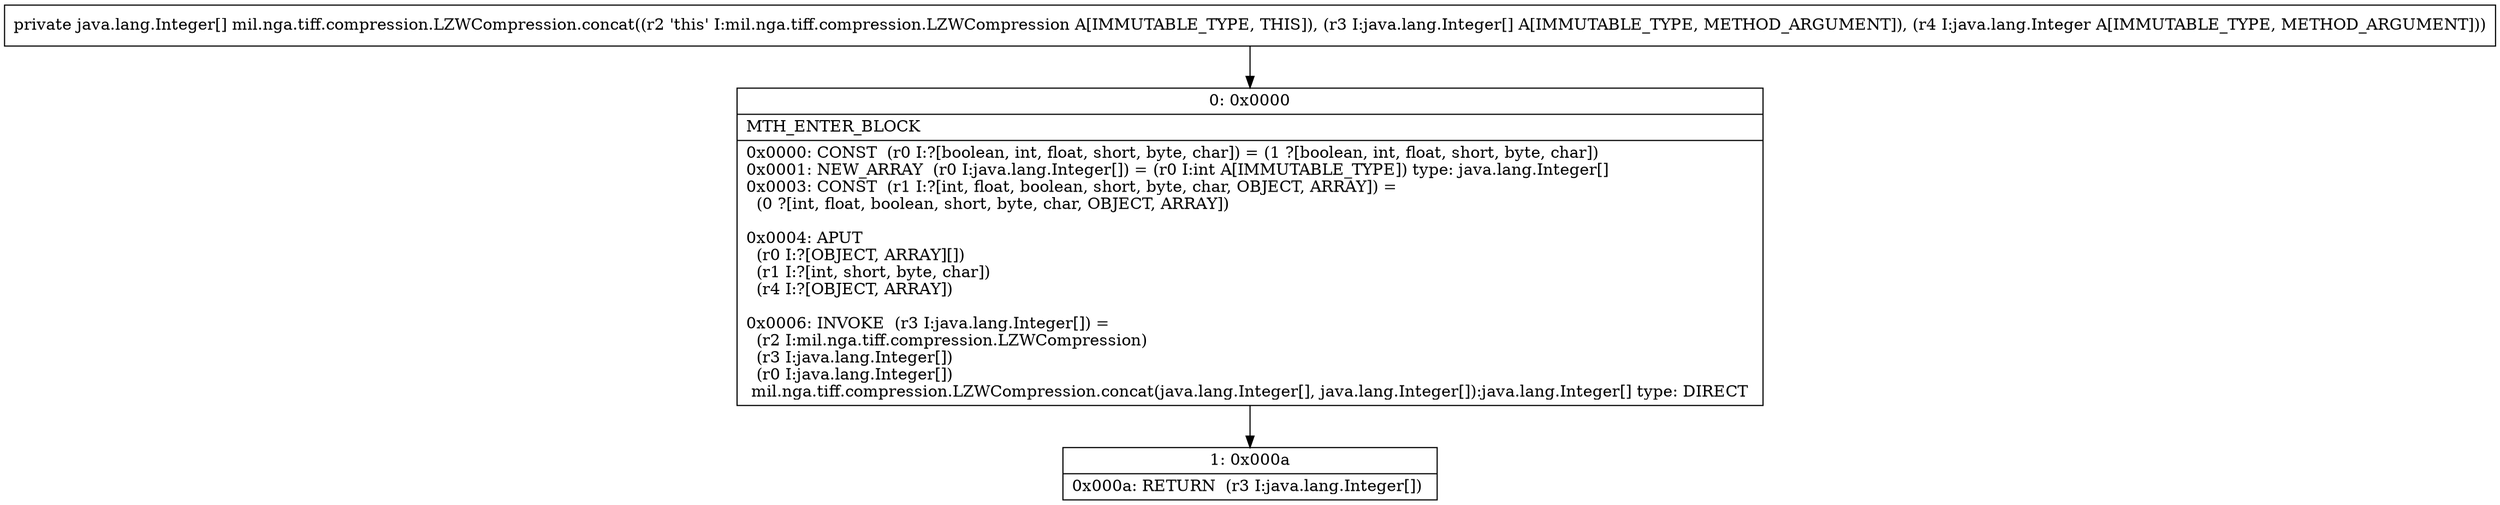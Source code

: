 digraph "CFG formil.nga.tiff.compression.LZWCompression.concat([Ljava\/lang\/Integer;Ljava\/lang\/Integer;)[Ljava\/lang\/Integer;" {
Node_0 [shape=record,label="{0\:\ 0x0000|MTH_ENTER_BLOCK\l|0x0000: CONST  (r0 I:?[boolean, int, float, short, byte, char]) = (1 ?[boolean, int, float, short, byte, char]) \l0x0001: NEW_ARRAY  (r0 I:java.lang.Integer[]) = (r0 I:int A[IMMUTABLE_TYPE]) type: java.lang.Integer[] \l0x0003: CONST  (r1 I:?[int, float, boolean, short, byte, char, OBJECT, ARRAY]) = \l  (0 ?[int, float, boolean, short, byte, char, OBJECT, ARRAY])\l \l0x0004: APUT  \l  (r0 I:?[OBJECT, ARRAY][])\l  (r1 I:?[int, short, byte, char])\l  (r4 I:?[OBJECT, ARRAY])\l \l0x0006: INVOKE  (r3 I:java.lang.Integer[]) = \l  (r2 I:mil.nga.tiff.compression.LZWCompression)\l  (r3 I:java.lang.Integer[])\l  (r0 I:java.lang.Integer[])\l mil.nga.tiff.compression.LZWCompression.concat(java.lang.Integer[], java.lang.Integer[]):java.lang.Integer[] type: DIRECT \l}"];
Node_1 [shape=record,label="{1\:\ 0x000a|0x000a: RETURN  (r3 I:java.lang.Integer[]) \l}"];
MethodNode[shape=record,label="{private java.lang.Integer[] mil.nga.tiff.compression.LZWCompression.concat((r2 'this' I:mil.nga.tiff.compression.LZWCompression A[IMMUTABLE_TYPE, THIS]), (r3 I:java.lang.Integer[] A[IMMUTABLE_TYPE, METHOD_ARGUMENT]), (r4 I:java.lang.Integer A[IMMUTABLE_TYPE, METHOD_ARGUMENT])) }"];
MethodNode -> Node_0;
Node_0 -> Node_1;
}

